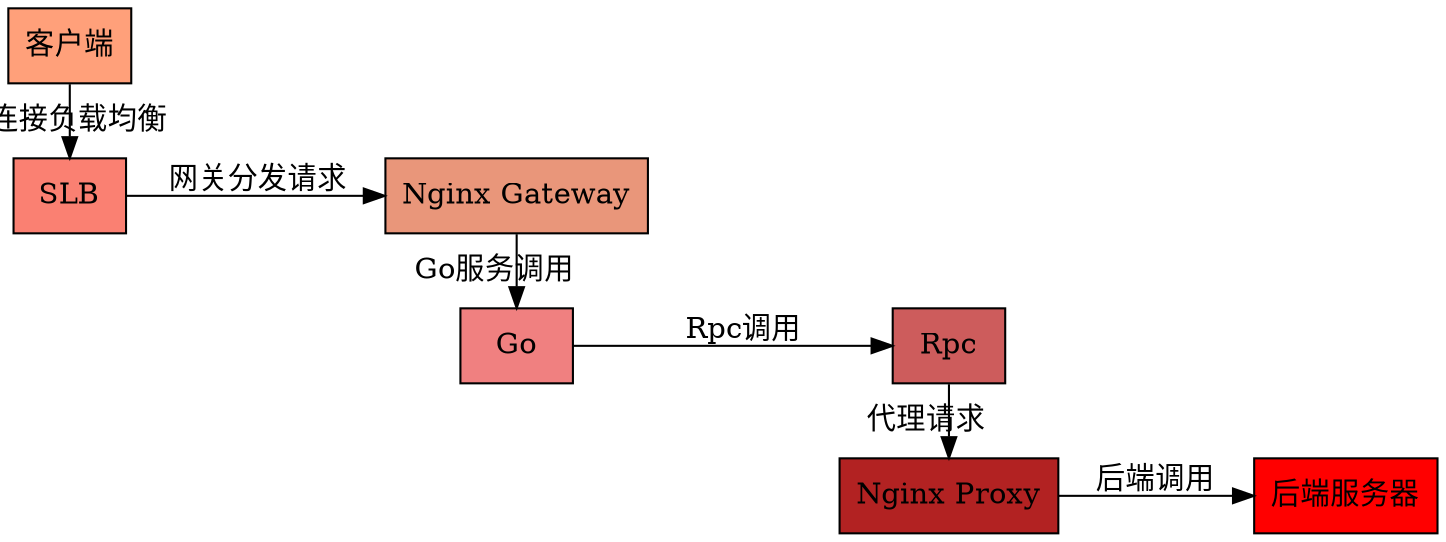  digraph G {
    rankdir=LR;
    node [shape=rectangle, style=filled];
    
    node1 [label="客户端", fillcolor="#FFA07A"];
    node2 [label="SLB", fillcolor="#FA8072"];
    node3 [label="Nginx Gateway", fillcolor="#E9967A"];
    node4 [label="Go", fillcolor="#F08080"];
    node5 [label="Rpc", fillcolor="#CD5C5C"];
    node6 [label="Nginx Proxy", fillcolor="#B22222"];
    node7 [label="后端服务器", fillcolor="#FF0000"];
    
    node1 -> node2 [label="APP连接负载均衡"];
    node2 -> node3 [label="网关分发请求"];
    node3 -> node4 [label="Go服务调用"];
    node4 -> node5 [label="Rpc调用"];
    node5 -> node6 [label="代理请求"];
    node6 -> node7 [label="后端调用"];
    
    {rank=same; node1, node2}
    {rank=same; node3, node4}
    {rank=same; node5, node6}
    {rank=same; node7}
    
    // node1 -> node4 [style=dotted, label="Edge 7: dotted line"];
    // node3 -> node6 [style=dashed, label="Edge 8: dashed line"];
    
}
